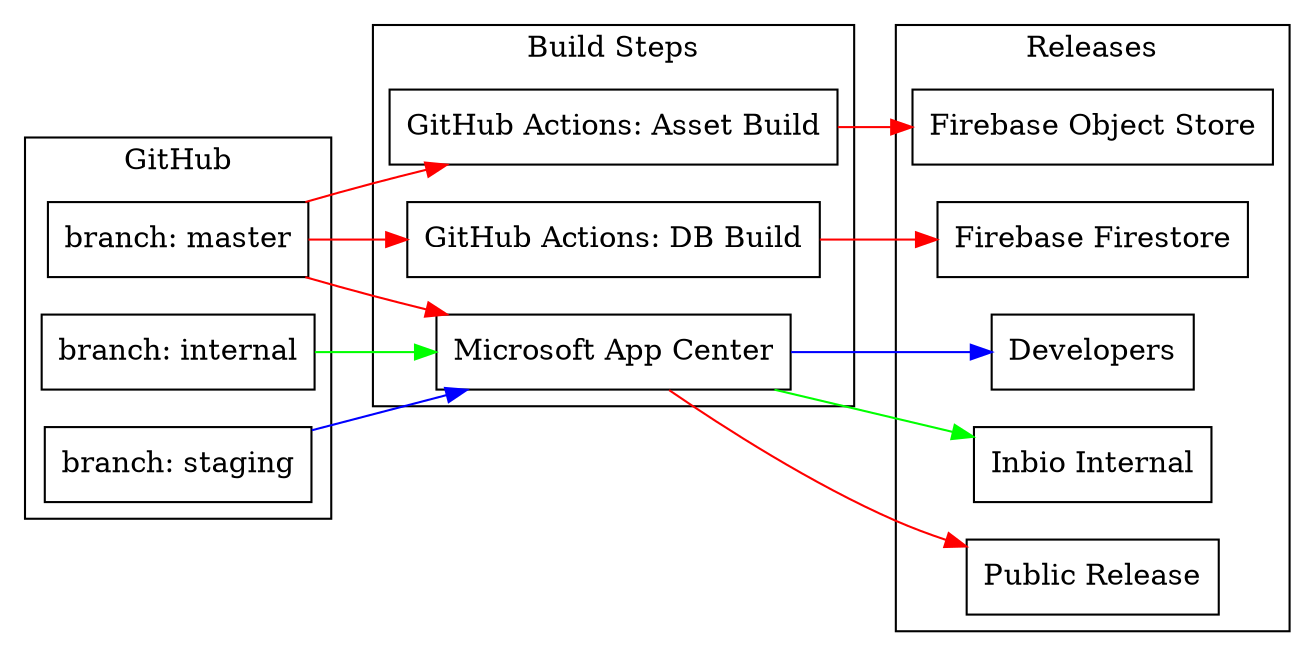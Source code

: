 digraph mast_deployment {
	rankdir=LR;
	graph [compound=true];

	// Repo
	node[shape=box fillcolor="white" Style="Filled" Fontcolor="black"];
	master[label="branch: master"]
	internal[label="branch: internal"]
	staging[label="branch: staging"]
	
	
	// Build Step
	node[shape=box fillcolor="white" Style="Filled" Fontcolor="black"];
	build_app[label="Microsoft App Center"];
	build_db[label="GitHub Actions: DB Build"]
	build_assets[label="GitHub Actions: Asset Build"]
	
	// Releases
	node[shape=box fillcolor="white" Style="Filled" Fontcolor="black"];
	dev_users[label="Developers"]
	internal_users[label="Inbio Internal"]
	public_users[label="Public Release"]
	db_backend[label="Firebase Firestore"]
	object_store_backend[label="Firebase Object Store"]

	
	subgraph cluster_git_repo {
		{rank=same master internal staging}
		label="GitHub";
	}

	subgraph cluster_build_steps {
		{rank=same build_app build_db build_assets}
		label="Build Steps"
	}

	subgraph cluster_releases {
		{rank=same dev_users internal_users public_users db_backend object_store_backend}
		label="Releases"
	}

	//Master path
	master -> build_db -> db_backend [color="red"]
	master -> build_assets -> object_store_backend [color="red"]
	master -> build_app -> public_users [color="red"]

	//Internal path
	internal -> build_app [color="green"]
	build_app -> internal_users [color="green"]

	//Staging path
	staging -> build_app [color="blue"]
	build_app -> dev_users [color="blue"]
}
